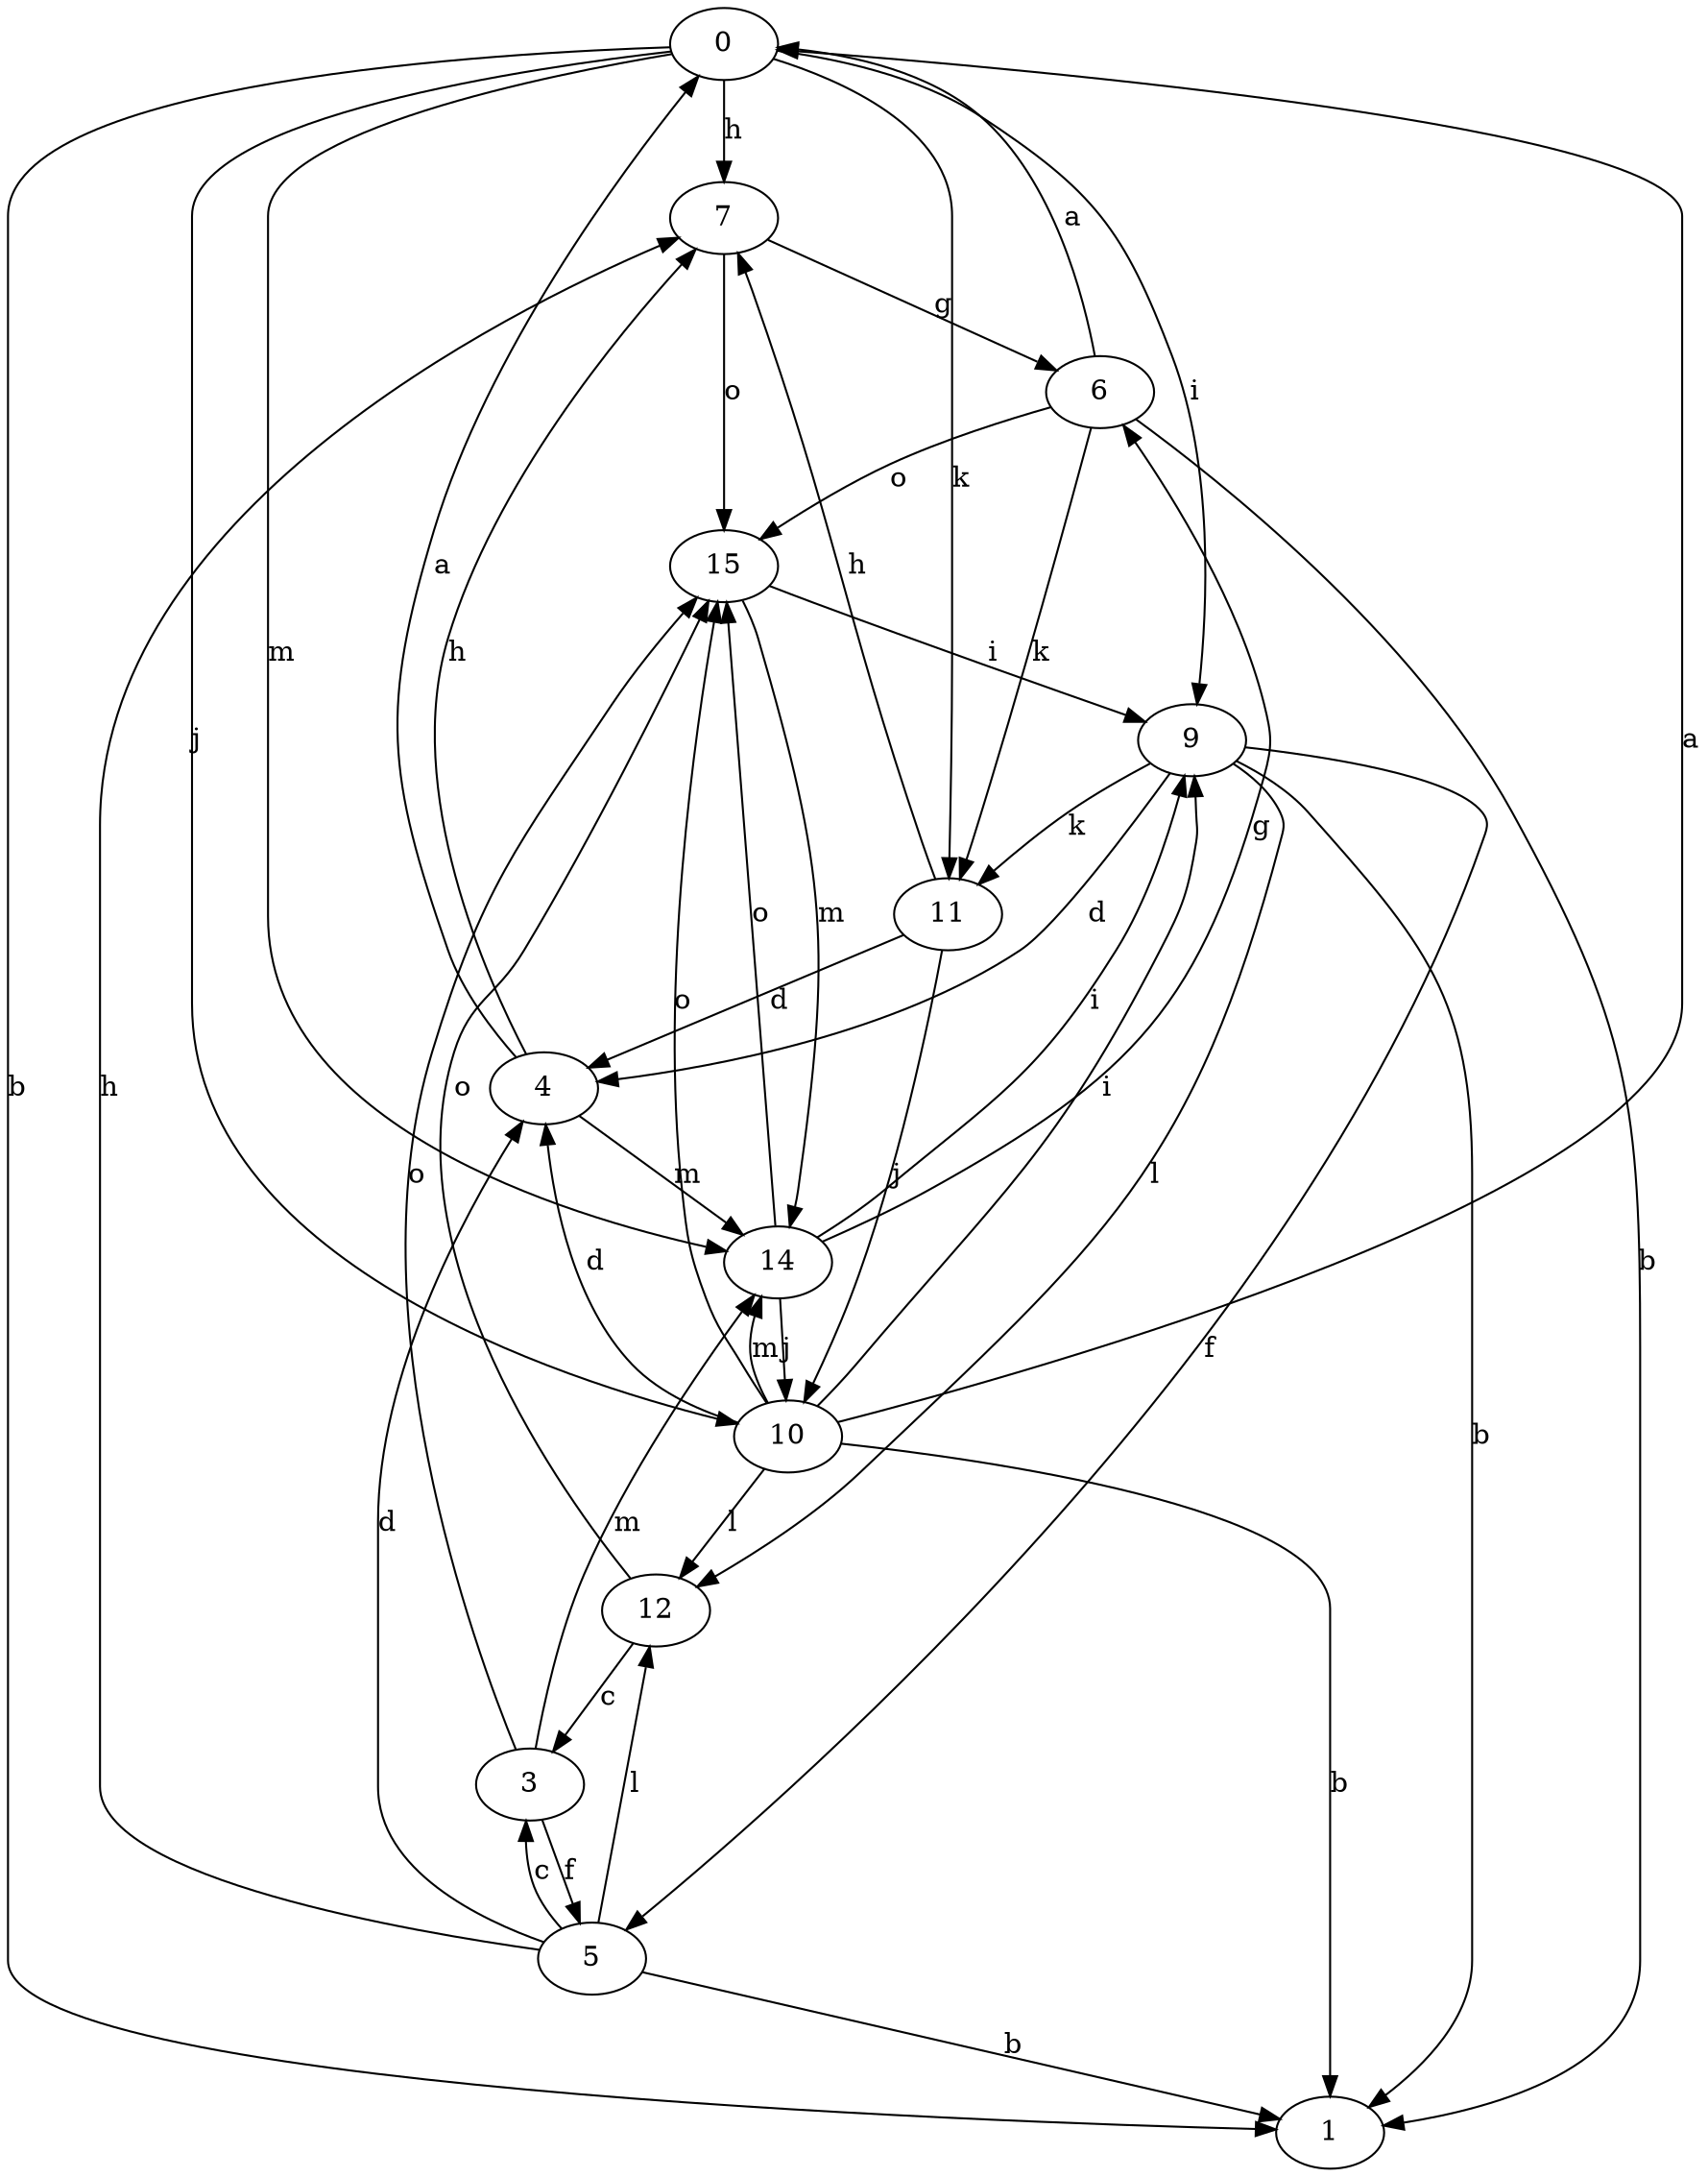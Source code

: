 strict digraph  {
0;
1;
3;
4;
5;
6;
7;
9;
10;
11;
12;
14;
15;
0 -> 1  [label=b];
0 -> 7  [label=h];
0 -> 9  [label=i];
0 -> 10  [label=j];
0 -> 11  [label=k];
0 -> 14  [label=m];
3 -> 5  [label=f];
3 -> 14  [label=m];
3 -> 15  [label=o];
4 -> 0  [label=a];
4 -> 7  [label=h];
4 -> 14  [label=m];
5 -> 1  [label=b];
5 -> 3  [label=c];
5 -> 4  [label=d];
5 -> 7  [label=h];
5 -> 12  [label=l];
6 -> 0  [label=a];
6 -> 1  [label=b];
6 -> 11  [label=k];
6 -> 15  [label=o];
7 -> 6  [label=g];
7 -> 15  [label=o];
9 -> 1  [label=b];
9 -> 4  [label=d];
9 -> 5  [label=f];
9 -> 11  [label=k];
9 -> 12  [label=l];
10 -> 0  [label=a];
10 -> 1  [label=b];
10 -> 4  [label=d];
10 -> 9  [label=i];
10 -> 12  [label=l];
10 -> 14  [label=m];
10 -> 15  [label=o];
11 -> 4  [label=d];
11 -> 7  [label=h];
11 -> 10  [label=j];
12 -> 3  [label=c];
12 -> 15  [label=o];
14 -> 6  [label=g];
14 -> 9  [label=i];
14 -> 10  [label=j];
14 -> 15  [label=o];
15 -> 9  [label=i];
15 -> 14  [label=m];
}
